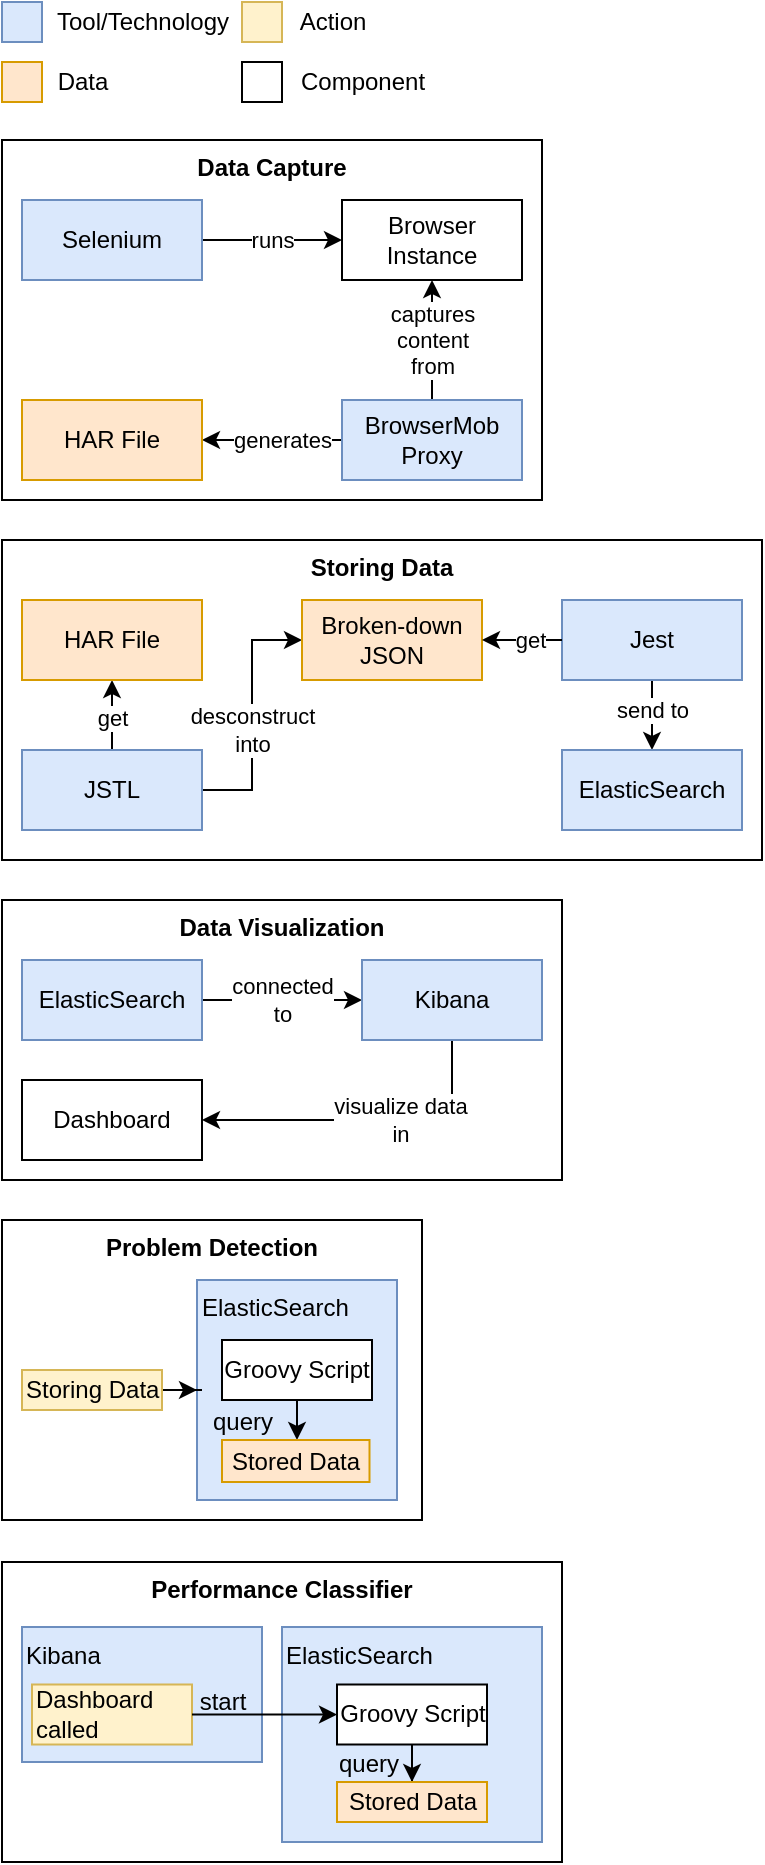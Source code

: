<mxfile version="14.4.2" type="device"><diagram id="bTJt4sL53qgXR91hwlzl" name="Page-1"><mxGraphModel dx="1038" dy="548" grid="1" gridSize="10" guides="1" tooltips="1" connect="1" arrows="1" fold="1" page="1" pageScale="1" pageWidth="827" pageHeight="1169" math="0" shadow="0"><root><mxCell id="0"/><mxCell id="1" parent="0"/><mxCell id="EK0tgp6sP1b4e_KpVCGn-28" value="Data Visualization" style="rounded=0;whiteSpace=wrap;html=1;align=center;fontStyle=1;verticalAlign=top;" parent="1" vertex="1"><mxGeometry x="70" y="539" width="280" height="140" as="geometry"/></mxCell><mxCell id="EK0tgp6sP1b4e_KpVCGn-25" value="&lt;b&gt;Storing Data&lt;/b&gt;" style="rounded=0;whiteSpace=wrap;html=1;align=center;verticalAlign=top;" parent="1" vertex="1"><mxGeometry x="70" y="359" width="380" height="160" as="geometry"/></mxCell><mxCell id="EK0tgp6sP1b4e_KpVCGn-24" value="&lt;b&gt;Data Capture&lt;/b&gt;" style="rounded=0;whiteSpace=wrap;html=1;align=center;verticalAlign=top;" parent="1" vertex="1"><mxGeometry x="70" y="159" width="270" height="180" as="geometry"/></mxCell><mxCell id="EK0tgp6sP1b4e_KpVCGn-4" value="runs" style="edgeStyle=orthogonalEdgeStyle;rounded=0;orthogonalLoop=1;jettySize=auto;html=1;entryX=0;entryY=0.5;entryDx=0;entryDy=0;" parent="1" source="EK0tgp6sP1b4e_KpVCGn-1" target="EK0tgp6sP1b4e_KpVCGn-2" edge="1"><mxGeometry relative="1" as="geometry"/></mxCell><mxCell id="EK0tgp6sP1b4e_KpVCGn-1" value="Selenium" style="rounded=0;whiteSpace=wrap;html=1;fillColor=#dae8fc;strokeColor=#6c8ebf;" parent="1" vertex="1"><mxGeometry x="80" y="189" width="90" height="40" as="geometry"/></mxCell><mxCell id="EK0tgp6sP1b4e_KpVCGn-2" value="Browser Instance" style="rounded=0;whiteSpace=wrap;html=1;" parent="1" vertex="1"><mxGeometry x="240" y="189" width="90" height="40" as="geometry"/></mxCell><mxCell id="EK0tgp6sP1b4e_KpVCGn-5" value="captures&lt;br&gt;content&lt;br&gt;from" style="edgeStyle=orthogonalEdgeStyle;rounded=0;orthogonalLoop=1;jettySize=auto;html=1;entryX=0.5;entryY=1;entryDx=0;entryDy=0;startArrow=none;startFill=0;endArrow=classic;endFill=1;" parent="1" source="EK0tgp6sP1b4e_KpVCGn-3" target="EK0tgp6sP1b4e_KpVCGn-2" edge="1"><mxGeometry relative="1" as="geometry"/></mxCell><mxCell id="EK0tgp6sP1b4e_KpVCGn-7" value="generates" style="edgeStyle=orthogonalEdgeStyle;rounded=0;orthogonalLoop=1;jettySize=auto;html=1;entryX=1;entryY=0.5;entryDx=0;entryDy=0;" parent="1" source="EK0tgp6sP1b4e_KpVCGn-3" target="EK0tgp6sP1b4e_KpVCGn-6" edge="1"><mxGeometry x="-0.143" relative="1" as="geometry"><mxPoint as="offset"/></mxGeometry></mxCell><mxCell id="EK0tgp6sP1b4e_KpVCGn-3" value="BrowserMob Proxy" style="rounded=0;whiteSpace=wrap;html=1;fillColor=#dae8fc;strokeColor=#6c8ebf;" parent="1" vertex="1"><mxGeometry x="240" y="289" width="90" height="40" as="geometry"/></mxCell><mxCell id="EK0tgp6sP1b4e_KpVCGn-6" value="HAR File" style="rounded=0;whiteSpace=wrap;html=1;fillColor=#ffe6cc;strokeColor=#d79b00;" parent="1" vertex="1"><mxGeometry x="80" y="289" width="90" height="40" as="geometry"/></mxCell><mxCell id="EK0tgp6sP1b4e_KpVCGn-8" value="" style="rounded=0;whiteSpace=wrap;html=1;fillColor=#dae8fc;strokeColor=#6c8ebf;" parent="1" vertex="1"><mxGeometry x="70" y="90" width="20" height="20" as="geometry"/></mxCell><mxCell id="EK0tgp6sP1b4e_KpVCGn-9" value="" style="rounded=0;whiteSpace=wrap;html=1;fillColor=#ffe6cc;strokeColor=#d79b00;" parent="1" vertex="1"><mxGeometry x="70" y="120" width="20" height="20" as="geometry"/></mxCell><mxCell id="EK0tgp6sP1b4e_KpVCGn-11" value="Tool/Technology" style="text;html=1;align=center;verticalAlign=middle;resizable=0;points=[];autosize=1;" parent="1" vertex="1"><mxGeometry x="90" y="90" width="100" height="20" as="geometry"/></mxCell><mxCell id="EK0tgp6sP1b4e_KpVCGn-13" value="Data" style="text;html=1;align=center;verticalAlign=middle;resizable=0;points=[];autosize=1;" parent="1" vertex="1"><mxGeometry x="90" y="120" width="40" height="20" as="geometry"/></mxCell><mxCell id="EK0tgp6sP1b4e_KpVCGn-15" value="get" style="edgeStyle=orthogonalEdgeStyle;rounded=0;orthogonalLoop=1;jettySize=auto;html=1;startArrow=none;startFill=0;entryX=0.5;entryY=1;entryDx=0;entryDy=0;" parent="1" source="EK0tgp6sP1b4e_KpVCGn-14" target="EK0tgp6sP1b4e_KpVCGn-26" edge="1"><mxGeometry x="0.077" relative="1" as="geometry"><mxPoint x="140" y="289" as="targetPoint"/><mxPoint as="offset"/></mxGeometry></mxCell><mxCell id="EK0tgp6sP1b4e_KpVCGn-18" value="desconstruct&lt;br&gt;into" style="edgeStyle=orthogonalEdgeStyle;rounded=0;orthogonalLoop=1;jettySize=auto;html=1;entryX=0;entryY=0.5;entryDx=0;entryDy=0;startArrow=none;startFill=0;" parent="1" source="EK0tgp6sP1b4e_KpVCGn-14" target="EK0tgp6sP1b4e_KpVCGn-17" edge="1"><mxGeometry x="-0.111" relative="1" as="geometry"><mxPoint as="offset"/></mxGeometry></mxCell><mxCell id="EK0tgp6sP1b4e_KpVCGn-14" value="JSTL" style="rounded=0;whiteSpace=wrap;html=1;fillColor=#dae8fc;strokeColor=#6c8ebf;" parent="1" vertex="1"><mxGeometry x="80" y="464" width="90" height="40" as="geometry"/></mxCell><mxCell id="EK0tgp6sP1b4e_KpVCGn-17" value="Broken-down JSON" style="rounded=0;whiteSpace=wrap;html=1;fillColor=#ffe6cc;strokeColor=#d79b00;" parent="1" vertex="1"><mxGeometry x="220" y="389" width="90" height="40" as="geometry"/></mxCell><mxCell id="hrWNQyhSi04NcUB2uakN-2" value="send to" style="edgeStyle=orthogonalEdgeStyle;rounded=0;orthogonalLoop=1;jettySize=auto;html=1;entryX=0.5;entryY=0;entryDx=0;entryDy=0;" edge="1" parent="1" source="EK0tgp6sP1b4e_KpVCGn-19" target="EK0tgp6sP1b4e_KpVCGn-22"><mxGeometry x="0.111" relative="1" as="geometry"><mxPoint as="offset"/></mxGeometry></mxCell><mxCell id="EK0tgp6sP1b4e_KpVCGn-19" value="Jest" style="rounded=0;whiteSpace=wrap;html=1;fillColor=#dae8fc;strokeColor=#6c8ebf;" parent="1" vertex="1"><mxGeometry x="350" y="389" width="90" height="40" as="geometry"/></mxCell><mxCell id="EK0tgp6sP1b4e_KpVCGn-22" value="ElasticSearch" style="rounded=0;whiteSpace=wrap;html=1;fillColor=#dae8fc;strokeColor=#6c8ebf;" parent="1" vertex="1"><mxGeometry x="350" y="464" width="90" height="40" as="geometry"/></mxCell><mxCell id="EK0tgp6sP1b4e_KpVCGn-20" value="get" style="edgeStyle=orthogonalEdgeStyle;rounded=0;orthogonalLoop=1;jettySize=auto;html=1;entryX=1;entryY=0.5;entryDx=0;entryDy=0;startArrow=none;startFill=0;" parent="1" source="EK0tgp6sP1b4e_KpVCGn-19" target="EK0tgp6sP1b4e_KpVCGn-17" edge="1"><mxGeometry x="-0.2" relative="1" as="geometry"><mxPoint as="offset"/></mxGeometry></mxCell><mxCell id="EK0tgp6sP1b4e_KpVCGn-26" value="HAR File" style="rounded=0;whiteSpace=wrap;html=1;fillColor=#ffe6cc;strokeColor=#d79b00;" parent="1" vertex="1"><mxGeometry x="80" y="389" width="90" height="40" as="geometry"/></mxCell><mxCell id="EK0tgp6sP1b4e_KpVCGn-31" value="connected&lt;br&gt;to" style="edgeStyle=orthogonalEdgeStyle;rounded=0;orthogonalLoop=1;jettySize=auto;html=1;entryX=0;entryY=0.5;entryDx=0;entryDy=0;startArrow=none;startFill=0;endArrow=classic;endFill=1;" parent="1" source="EK0tgp6sP1b4e_KpVCGn-29" target="EK0tgp6sP1b4e_KpVCGn-30" edge="1"><mxGeometry relative="1" as="geometry"/></mxCell><mxCell id="EK0tgp6sP1b4e_KpVCGn-29" value="ElasticSearch" style="rounded=0;whiteSpace=wrap;html=1;fillColor=#dae8fc;strokeColor=#6c8ebf;" parent="1" vertex="1"><mxGeometry x="80" y="569" width="90" height="40" as="geometry"/></mxCell><mxCell id="EK0tgp6sP1b4e_KpVCGn-33" value="visualize data&lt;br&gt;in" style="edgeStyle=orthogonalEdgeStyle;rounded=0;orthogonalLoop=1;jettySize=auto;html=1;entryX=1;entryY=0.5;entryDx=0;entryDy=0;startArrow=none;startFill=0;endArrow=classic;endFill=1;" parent="1" source="EK0tgp6sP1b4e_KpVCGn-30" target="EK0tgp6sP1b4e_KpVCGn-32" edge="1"><mxGeometry x="-0.2" relative="1" as="geometry"><Array as="points"><mxPoint x="295" y="649"/></Array><mxPoint as="offset"/></mxGeometry></mxCell><mxCell id="EK0tgp6sP1b4e_KpVCGn-30" value="Kibana" style="rounded=0;whiteSpace=wrap;html=1;fillColor=#dae8fc;strokeColor=#6c8ebf;" parent="1" vertex="1"><mxGeometry x="250" y="569" width="90" height="40" as="geometry"/></mxCell><mxCell id="EK0tgp6sP1b4e_KpVCGn-32" value="Dashboard" style="rounded=0;whiteSpace=wrap;html=1;" parent="1" vertex="1"><mxGeometry x="80" y="629" width="90" height="40" as="geometry"/></mxCell><mxCell id="EK0tgp6sP1b4e_KpVCGn-34" value="" style="rounded=0;whiteSpace=wrap;html=1;fillColor=#fff2cc;strokeColor=#d6b656;" parent="1" vertex="1"><mxGeometry x="190" y="90" width="20" height="20" as="geometry"/></mxCell><mxCell id="EK0tgp6sP1b4e_KpVCGn-35" value="Action" style="text;html=1;align=center;verticalAlign=middle;resizable=0;points=[];autosize=1;" parent="1" vertex="1"><mxGeometry x="210" y="90" width="50" height="20" as="geometry"/></mxCell><mxCell id="EK0tgp6sP1b4e_KpVCGn-36" value="Problem Detection" style="rounded=0;whiteSpace=wrap;html=1;align=center;verticalAlign=top;fontStyle=1" parent="1" vertex="1"><mxGeometry x="70" y="699" width="210" height="150" as="geometry"/></mxCell><mxCell id="EK0tgp6sP1b4e_KpVCGn-37" value="Performance Classifier" style="rounded=0;whiteSpace=wrap;html=1;align=center;verticalAlign=top;fontStyle=1" parent="1" vertex="1"><mxGeometry x="70" y="870" width="280" height="150" as="geometry"/></mxCell><mxCell id="hrWNQyhSi04NcUB2uakN-5" value="ElasticSearch" style="rounded=0;whiteSpace=wrap;html=1;fillColor=#dae8fc;strokeColor=#6c8ebf;align=left;verticalAlign=top;" vertex="1" parent="1"><mxGeometry x="167.5" y="729" width="100" height="110" as="geometry"/></mxCell><mxCell id="hrWNQyhSi04NcUB2uakN-20" value="query" style="edgeStyle=orthogonalEdgeStyle;rounded=0;orthogonalLoop=1;jettySize=auto;html=1;entryX=0.5;entryY=0;entryDx=0;entryDy=0;labelBackgroundColor=none;fontSize=12;" edge="1" parent="1" source="hrWNQyhSi04NcUB2uakN-4" target="hrWNQyhSi04NcUB2uakN-19"><mxGeometry x="0.065" y="-28" relative="1" as="geometry"><mxPoint as="offset"/></mxGeometry></mxCell><mxCell id="hrWNQyhSi04NcUB2uakN-4" value="&lt;p style=&quot;line-height: 60%&quot;&gt;Groovy Script&lt;br&gt;&lt;/p&gt;" style="rounded=0;whiteSpace=wrap;html=1;" vertex="1" parent="1"><mxGeometry x="180" y="759" width="75" height="30" as="geometry"/></mxCell><mxCell id="hrWNQyhSi04NcUB2uakN-15" style="edgeStyle=orthogonalEdgeStyle;rounded=0;orthogonalLoop=1;jettySize=auto;html=1;entryX=0;entryY=0.5;entryDx=0;entryDy=0;labelBackgroundColor=#FFFFFF;fontSize=12;" edge="1" parent="1" source="hrWNQyhSi04NcUB2uakN-14" target="hrWNQyhSi04NcUB2uakN-5"><mxGeometry relative="1" as="geometry"/></mxCell><mxCell id="hrWNQyhSi04NcUB2uakN-14" value="Storing Data" style="rounded=0;whiteSpace=wrap;html=1;labelBackgroundColor=none;fontSize=12;align=left;fillColor=#fff2cc;strokeColor=#d6b656;" vertex="1" parent="1"><mxGeometry x="80" y="774" width="70" height="20" as="geometry"/></mxCell><mxCell id="hrWNQyhSi04NcUB2uakN-16" value="Kibana" style="rounded=0;whiteSpace=wrap;html=1;labelBackgroundColor=none;fontSize=12;align=left;fillColor=#dae8fc;strokeColor=#6c8ebf;verticalAlign=top;" vertex="1" parent="1"><mxGeometry x="80" y="902.5" width="120" height="67.5" as="geometry"/></mxCell><mxCell id="hrWNQyhSi04NcUB2uakN-17" value="ElasticSearch" style="rounded=0;whiteSpace=wrap;html=1;labelBackgroundColor=none;fontSize=12;align=left;fillColor=#dae8fc;strokeColor=#6c8ebf;verticalAlign=top;" vertex="1" parent="1"><mxGeometry x="210" y="902.5" width="130" height="107.5" as="geometry"/></mxCell><mxCell id="hrWNQyhSi04NcUB2uakN-18" value="Dashboard called" style="rounded=0;whiteSpace=wrap;html=1;labelBackgroundColor=none;fontSize=12;align=left;fillColor=#fff2cc;strokeColor=#d6b656;" vertex="1" parent="1"><mxGeometry x="85" y="931.25" width="80" height="30" as="geometry"/></mxCell><mxCell id="hrWNQyhSi04NcUB2uakN-19" value="Stored Data" style="rounded=0;whiteSpace=wrap;html=1;labelBackgroundColor=none;fontSize=12;align=center;fillColor=#ffe6cc;strokeColor=#d79b00;" vertex="1" parent="1"><mxGeometry x="180" y="809" width="73.75" height="21" as="geometry"/></mxCell><mxCell id="hrWNQyhSi04NcUB2uakN-21" value="query" style="edgeStyle=orthogonalEdgeStyle;rounded=0;orthogonalLoop=1;jettySize=auto;html=1;entryX=0.5;entryY=0;entryDx=0;entryDy=0;labelBackgroundColor=none;fontSize=12;" edge="1" parent="1" source="hrWNQyhSi04NcUB2uakN-22" target="hrWNQyhSi04NcUB2uakN-23"><mxGeometry x="0.002" y="22" relative="1" as="geometry"><mxPoint as="offset"/></mxGeometry></mxCell><mxCell id="hrWNQyhSi04NcUB2uakN-22" value="&lt;p style=&quot;line-height: 60%&quot;&gt;Groovy Script&lt;br&gt;&lt;/p&gt;" style="rounded=0;whiteSpace=wrap;html=1;" vertex="1" parent="1"><mxGeometry x="237.5" y="931.25" width="75" height="30" as="geometry"/></mxCell><mxCell id="hrWNQyhSi04NcUB2uakN-23" value="Stored Data" style="rounded=0;whiteSpace=wrap;html=1;labelBackgroundColor=none;fontSize=12;align=center;fillColor=#ffe6cc;strokeColor=#d79b00;" vertex="1" parent="1"><mxGeometry x="237.5" y="980" width="75" height="20" as="geometry"/></mxCell><mxCell id="hrWNQyhSi04NcUB2uakN-24" value="start" style="endArrow=classic;html=1;labelBackgroundColor=none;fontSize=12;exitX=1;exitY=0.5;exitDx=0;exitDy=0;entryX=0;entryY=0.5;entryDx=0;entryDy=0;" edge="1" parent="1" source="hrWNQyhSi04NcUB2uakN-18" target="hrWNQyhSi04NcUB2uakN-22"><mxGeometry x="-0.586" y="6" width="50" height="50" relative="1" as="geometry"><mxPoint x="230" y="960" as="sourcePoint"/><mxPoint x="280" y="910" as="targetPoint"/><mxPoint as="offset"/></mxGeometry></mxCell><mxCell id="hrWNQyhSi04NcUB2uakN-27" value="" style="rounded=0;whiteSpace=wrap;html=1;" vertex="1" parent="1"><mxGeometry x="190" y="120" width="20" height="20" as="geometry"/></mxCell><mxCell id="hrWNQyhSi04NcUB2uakN-28" value="Component" style="text;html=1;align=center;verticalAlign=middle;resizable=0;points=[];autosize=1;" vertex="1" parent="1"><mxGeometry x="210" y="120" width="80" height="20" as="geometry"/></mxCell></root></mxGraphModel></diagram></mxfile>